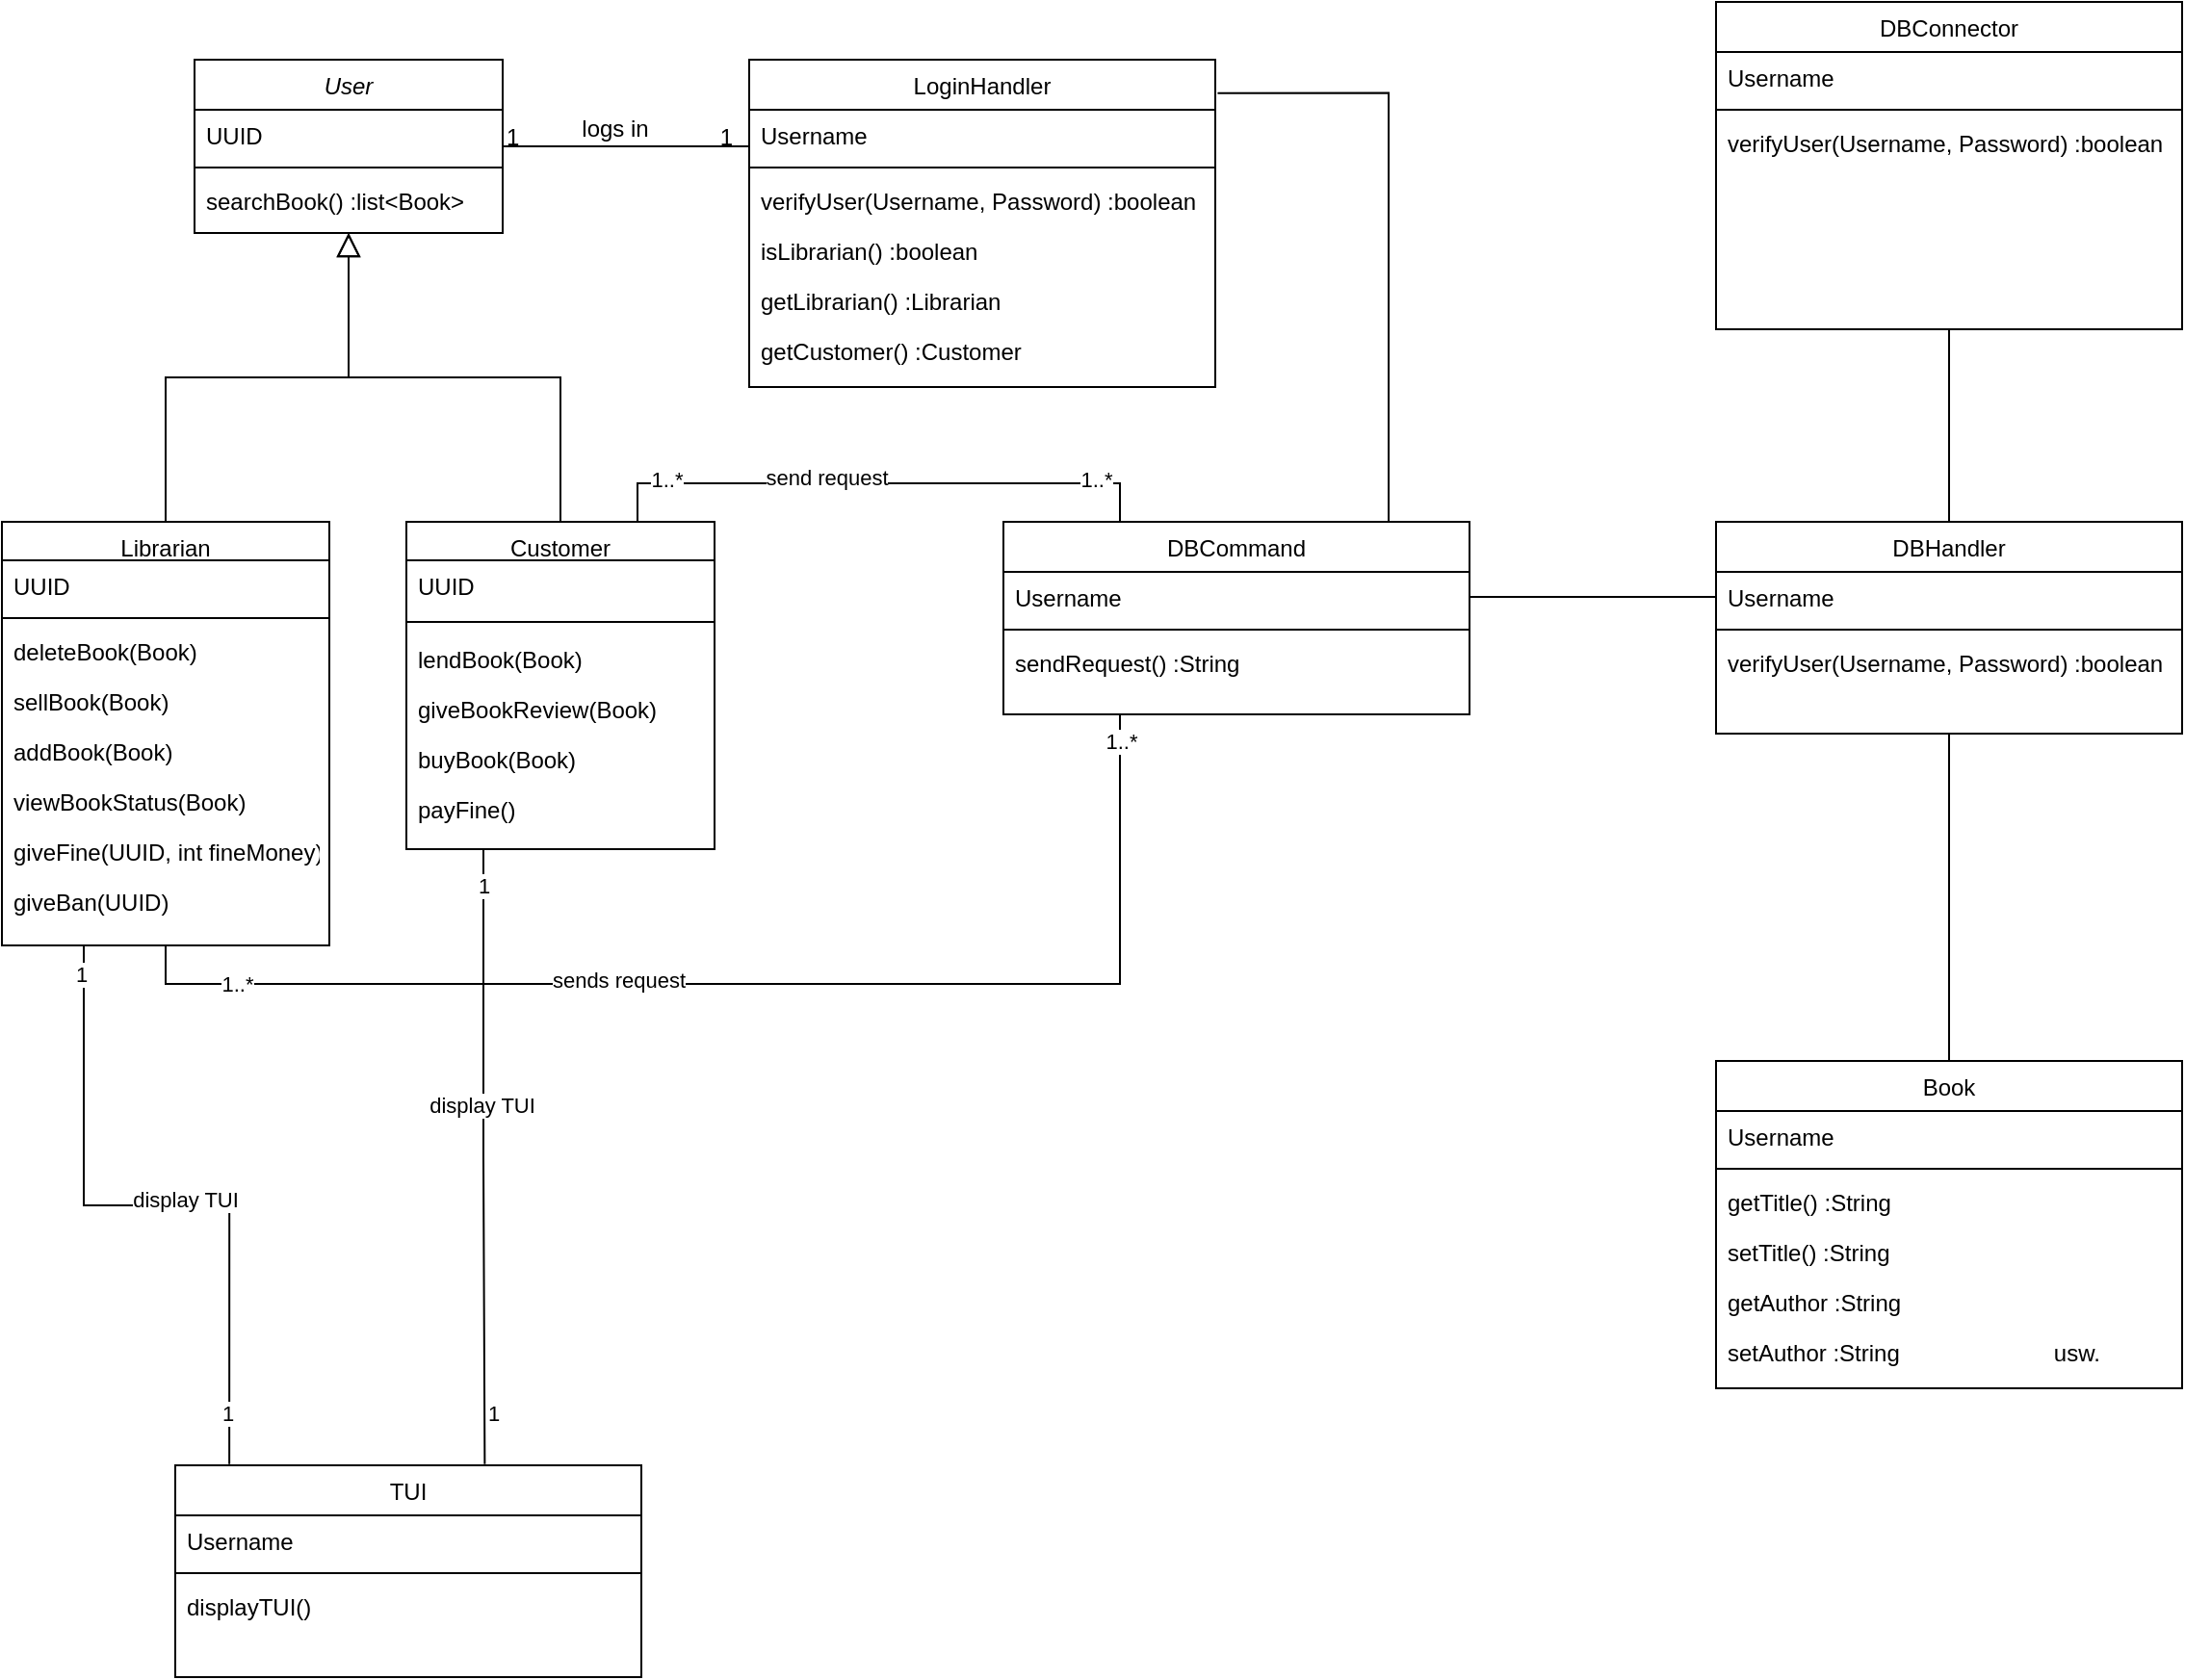 <mxfile version="17.4.0" type="device"><diagram id="C5RBs43oDa-KdzZeNtuy" name="Page-1"><mxGraphModel dx="1480" dy="759" grid="1" gridSize="10" guides="1" tooltips="1" connect="1" arrows="1" fold="1" page="1" pageScale="1" pageWidth="827" pageHeight="1169" math="0" shadow="0"><root><mxCell id="WIyWlLk6GJQsqaUBKTNV-0"/><mxCell id="WIyWlLk6GJQsqaUBKTNV-1" parent="WIyWlLk6GJQsqaUBKTNV-0"/><mxCell id="zkfFHV4jXpPFQw0GAbJ--0" value="User" style="swimlane;fontStyle=2;align=center;verticalAlign=top;childLayout=stackLayout;horizontal=1;startSize=26;horizontalStack=0;resizeParent=1;resizeLast=0;collapsible=1;marginBottom=0;rounded=0;shadow=0;strokeWidth=1;" parent="WIyWlLk6GJQsqaUBKTNV-1" vertex="1"><mxGeometry x="220" y="120" width="160" height="90" as="geometry"><mxRectangle x="230" y="140" width="160" height="26" as="alternateBounds"/></mxGeometry></mxCell><mxCell id="zkfFHV4jXpPFQw0GAbJ--1" value="UUID" style="text;align=left;verticalAlign=top;spacingLeft=4;spacingRight=4;overflow=hidden;rotatable=0;points=[[0,0.5],[1,0.5]];portConstraint=eastwest;" parent="zkfFHV4jXpPFQw0GAbJ--0" vertex="1"><mxGeometry y="26" width="160" height="26" as="geometry"/></mxCell><mxCell id="zkfFHV4jXpPFQw0GAbJ--4" value="" style="line;html=1;strokeWidth=1;align=left;verticalAlign=middle;spacingTop=-1;spacingLeft=3;spacingRight=3;rotatable=0;labelPosition=right;points=[];portConstraint=eastwest;" parent="zkfFHV4jXpPFQw0GAbJ--0" vertex="1"><mxGeometry y="52" width="160" height="8" as="geometry"/></mxCell><mxCell id="zkfFHV4jXpPFQw0GAbJ--5" value="searchBook() :list&lt;Book&gt;" style="text;align=left;verticalAlign=top;spacingLeft=4;spacingRight=4;overflow=hidden;rotatable=0;points=[[0,0.5],[1,0.5]];portConstraint=eastwest;" parent="zkfFHV4jXpPFQw0GAbJ--0" vertex="1"><mxGeometry y="60" width="160" height="26" as="geometry"/></mxCell><mxCell id="Px6QcsyBBogQcyI9De3M-22" style="edgeStyle=orthogonalEdgeStyle;rounded=0;orthogonalLoop=1;jettySize=auto;html=1;exitX=0.5;exitY=1;exitDx=0;exitDy=0;endArrow=none;endFill=0;entryX=0.25;entryY=1;entryDx=0;entryDy=0;" parent="WIyWlLk6GJQsqaUBKTNV-1" source="zkfFHV4jXpPFQw0GAbJ--6" target="Px6QcsyBBogQcyI9De3M-12" edge="1"><mxGeometry relative="1" as="geometry"><mxPoint x="700" y="530" as="targetPoint"/><Array as="points"><mxPoint x="205" y="600"/><mxPoint x="701" y="600"/></Array></mxGeometry></mxCell><mxCell id="Px6QcsyBBogQcyI9De3M-47" value="1..*" style="edgeLabel;html=1;align=center;verticalAlign=middle;resizable=0;points=[];" parent="Px6QcsyBBogQcyI9De3M-22" vertex="1" connectable="0"><mxGeometry x="-0.827" relative="1" as="geometry"><mxPoint as="offset"/></mxGeometry></mxCell><mxCell id="Px6QcsyBBogQcyI9De3M-48" value="1..*" style="edgeLabel;html=1;align=center;verticalAlign=middle;resizable=0;points=[];" parent="Px6QcsyBBogQcyI9De3M-22" vertex="1" connectable="0"><mxGeometry x="0.957" relative="1" as="geometry"><mxPoint as="offset"/></mxGeometry></mxCell><mxCell id="Px6QcsyBBogQcyI9De3M-51" value="sends request" style="edgeLabel;html=1;align=center;verticalAlign=middle;resizable=0;points=[];" parent="Px6QcsyBBogQcyI9De3M-22" vertex="1" connectable="0"><mxGeometry x="-0.223" y="2" relative="1" as="geometry"><mxPoint as="offset"/></mxGeometry></mxCell><mxCell id="Px6QcsyBBogQcyI9De3M-61" style="edgeStyle=orthogonalEdgeStyle;rounded=0;orthogonalLoop=1;jettySize=auto;html=1;exitX=0.25;exitY=1;exitDx=0;exitDy=0;entryX=0.116;entryY=-0.006;entryDx=0;entryDy=0;entryPerimeter=0;endArrow=none;endFill=0;" parent="WIyWlLk6GJQsqaUBKTNV-1" source="zkfFHV4jXpPFQw0GAbJ--6" target="Px6QcsyBBogQcyI9De3M-53" edge="1"><mxGeometry relative="1" as="geometry"/></mxCell><mxCell id="XAuvISmxJLbypWFBkBdN-2" value="1" style="edgeLabel;html=1;align=center;verticalAlign=middle;resizable=0;points=[];" vertex="1" connectable="0" parent="Px6QcsyBBogQcyI9De3M-61"><mxGeometry x="-0.916" y="-2" relative="1" as="geometry"><mxPoint as="offset"/></mxGeometry></mxCell><mxCell id="XAuvISmxJLbypWFBkBdN-3" value="1" style="edgeLabel;html=1;align=center;verticalAlign=middle;resizable=0;points=[];" vertex="1" connectable="0" parent="Px6QcsyBBogQcyI9De3M-61"><mxGeometry x="0.847" y="-1" relative="1" as="geometry"><mxPoint as="offset"/></mxGeometry></mxCell><mxCell id="XAuvISmxJLbypWFBkBdN-4" value="display TUI" style="edgeLabel;html=1;align=center;verticalAlign=middle;resizable=0;points=[];" vertex="1" connectable="0" parent="Px6QcsyBBogQcyI9De3M-61"><mxGeometry x="0.084" y="3" relative="1" as="geometry"><mxPoint as="offset"/></mxGeometry></mxCell><mxCell id="zkfFHV4jXpPFQw0GAbJ--6" value="Librarian" style="swimlane;fontStyle=0;align=center;verticalAlign=top;childLayout=stackLayout;horizontal=1;startSize=20;horizontalStack=0;resizeParent=1;resizeLast=0;collapsible=1;marginBottom=0;rounded=0;shadow=0;strokeWidth=1;" parent="WIyWlLk6GJQsqaUBKTNV-1" vertex="1"><mxGeometry x="120" y="360" width="170" height="220" as="geometry"><mxRectangle x="130" y="380" width="160" height="26" as="alternateBounds"/></mxGeometry></mxCell><mxCell id="zkfFHV4jXpPFQw0GAbJ--8" value="UUID" style="text;align=left;verticalAlign=top;spacingLeft=4;spacingRight=4;overflow=hidden;rotatable=0;points=[[0,0.5],[1,0.5]];portConstraint=eastwest;rounded=0;shadow=0;html=0;" parent="zkfFHV4jXpPFQw0GAbJ--6" vertex="1"><mxGeometry y="20" width="170" height="26" as="geometry"/></mxCell><mxCell id="zkfFHV4jXpPFQw0GAbJ--9" value="" style="line;html=1;strokeWidth=1;align=left;verticalAlign=middle;spacingTop=-1;spacingLeft=3;spacingRight=3;rotatable=0;labelPosition=right;points=[];portConstraint=eastwest;" parent="zkfFHV4jXpPFQw0GAbJ--6" vertex="1"><mxGeometry y="46" width="170" height="8" as="geometry"/></mxCell><mxCell id="zkfFHV4jXpPFQw0GAbJ--10" value="deleteBook(Book) " style="text;align=left;verticalAlign=top;spacingLeft=4;spacingRight=4;overflow=hidden;rotatable=0;points=[[0,0.5],[1,0.5]];portConstraint=eastwest;fontStyle=0" parent="zkfFHV4jXpPFQw0GAbJ--6" vertex="1"><mxGeometry y="54" width="170" height="26" as="geometry"/></mxCell><mxCell id="zkfFHV4jXpPFQw0GAbJ--11" value="sellBook(Book)" style="text;align=left;verticalAlign=top;spacingLeft=4;spacingRight=4;overflow=hidden;rotatable=0;points=[[0,0.5],[1,0.5]];portConstraint=eastwest;" parent="zkfFHV4jXpPFQw0GAbJ--6" vertex="1"><mxGeometry y="80" width="170" height="26" as="geometry"/></mxCell><mxCell id="Px6QcsyBBogQcyI9De3M-0" value="addBook(Book)" style="text;align=left;verticalAlign=top;spacingLeft=4;spacingRight=4;overflow=hidden;rotatable=0;points=[[0,0.5],[1,0.5]];portConstraint=eastwest;" parent="zkfFHV4jXpPFQw0GAbJ--6" vertex="1"><mxGeometry y="106" width="170" height="26" as="geometry"/></mxCell><mxCell id="Px6QcsyBBogQcyI9De3M-1" value="viewBookStatus(Book)" style="text;align=left;verticalAlign=top;spacingLeft=4;spacingRight=4;overflow=hidden;rotatable=0;points=[[0,0.5],[1,0.5]];portConstraint=eastwest;" parent="zkfFHV4jXpPFQw0GAbJ--6" vertex="1"><mxGeometry y="132" width="170" height="26" as="geometry"/></mxCell><mxCell id="Px6QcsyBBogQcyI9De3M-3" value="giveFine(UUID, int fineMoney)" style="text;align=left;verticalAlign=top;spacingLeft=4;spacingRight=4;overflow=hidden;rotatable=0;points=[[0,0.5],[1,0.5]];portConstraint=eastwest;" parent="zkfFHV4jXpPFQw0GAbJ--6" vertex="1"><mxGeometry y="158" width="170" height="26" as="geometry"/></mxCell><mxCell id="Px6QcsyBBogQcyI9De3M-2" value="giveBan(UUID)" style="text;align=left;verticalAlign=top;spacingLeft=4;spacingRight=4;overflow=hidden;rotatable=0;points=[[0,0.5],[1,0.5]];portConstraint=eastwest;" parent="zkfFHV4jXpPFQw0GAbJ--6" vertex="1"><mxGeometry y="184" width="170" height="26" as="geometry"/></mxCell><mxCell id="zkfFHV4jXpPFQw0GAbJ--12" value="" style="endArrow=block;endSize=10;endFill=0;shadow=0;strokeWidth=1;rounded=0;edgeStyle=elbowEdgeStyle;elbow=vertical;" parent="WIyWlLk6GJQsqaUBKTNV-1" source="zkfFHV4jXpPFQw0GAbJ--6" target="zkfFHV4jXpPFQw0GAbJ--0" edge="1"><mxGeometry width="160" relative="1" as="geometry"><mxPoint x="200" y="203" as="sourcePoint"/><mxPoint x="200" y="203" as="targetPoint"/><Array as="points"><mxPoint x="205" y="285"/></Array></mxGeometry></mxCell><mxCell id="Px6QcsyBBogQcyI9De3M-21" style="edgeStyle=orthogonalEdgeStyle;rounded=0;orthogonalLoop=1;jettySize=auto;html=1;exitX=0.75;exitY=0;exitDx=0;exitDy=0;entryX=0.25;entryY=0;entryDx=0;entryDy=0;endArrow=none;endFill=0;" parent="WIyWlLk6GJQsqaUBKTNV-1" source="zkfFHV4jXpPFQw0GAbJ--13" target="Px6QcsyBBogQcyI9De3M-12" edge="1"><mxGeometry relative="1" as="geometry"/></mxCell><mxCell id="Px6QcsyBBogQcyI9De3M-49" value="1..*" style="edgeLabel;html=1;align=center;verticalAlign=middle;resizable=0;points=[];" parent="Px6QcsyBBogQcyI9De3M-21" vertex="1" connectable="0"><mxGeometry x="-0.762" y="2" relative="1" as="geometry"><mxPoint as="offset"/></mxGeometry></mxCell><mxCell id="Px6QcsyBBogQcyI9De3M-50" value="1..*" style="edgeLabel;html=1;align=center;verticalAlign=middle;resizable=0;points=[];" parent="Px6QcsyBBogQcyI9De3M-21" vertex="1" connectable="0"><mxGeometry x="0.773" y="2" relative="1" as="geometry"><mxPoint as="offset"/></mxGeometry></mxCell><mxCell id="Px6QcsyBBogQcyI9De3M-52" value="send request" style="edgeLabel;html=1;align=center;verticalAlign=middle;resizable=0;points=[];" parent="Px6QcsyBBogQcyI9De3M-21" vertex="1" connectable="0"><mxGeometry x="-0.19" y="3" relative="1" as="geometry"><mxPoint as="offset"/></mxGeometry></mxCell><mxCell id="Px6QcsyBBogQcyI9De3M-60" style="edgeStyle=orthogonalEdgeStyle;rounded=0;orthogonalLoop=1;jettySize=auto;html=1;exitX=0.25;exitY=1;exitDx=0;exitDy=0;entryX=0.664;entryY=-0.006;entryDx=0;entryDy=0;entryPerimeter=0;endArrow=none;endFill=0;" parent="WIyWlLk6GJQsqaUBKTNV-1" source="zkfFHV4jXpPFQw0GAbJ--13" target="Px6QcsyBBogQcyI9De3M-53" edge="1"><mxGeometry relative="1" as="geometry"/></mxCell><mxCell id="XAuvISmxJLbypWFBkBdN-0" value="1" style="edgeLabel;html=1;align=center;verticalAlign=middle;resizable=0;points=[];" vertex="1" connectable="0" parent="Px6QcsyBBogQcyI9De3M-60"><mxGeometry x="-0.883" relative="1" as="geometry"><mxPoint as="offset"/></mxGeometry></mxCell><mxCell id="XAuvISmxJLbypWFBkBdN-1" value="1" style="edgeLabel;html=1;align=center;verticalAlign=middle;resizable=0;points=[];" vertex="1" connectable="0" parent="Px6QcsyBBogQcyI9De3M-60"><mxGeometry x="0.838" y="4" relative="1" as="geometry"><mxPoint y="-1" as="offset"/></mxGeometry></mxCell><mxCell id="XAuvISmxJLbypWFBkBdN-5" value="display TUI" style="edgeLabel;html=1;align=center;verticalAlign=middle;resizable=0;points=[];" vertex="1" connectable="0" parent="Px6QcsyBBogQcyI9De3M-60"><mxGeometry x="-0.169" y="-1" relative="1" as="geometry"><mxPoint as="offset"/></mxGeometry></mxCell><mxCell id="zkfFHV4jXpPFQw0GAbJ--13" value="Customer" style="swimlane;fontStyle=0;align=center;verticalAlign=top;childLayout=stackLayout;horizontal=1;startSize=20;horizontalStack=0;resizeParent=1;resizeLast=0;collapsible=1;marginBottom=0;rounded=0;shadow=0;strokeWidth=1;" parent="WIyWlLk6GJQsqaUBKTNV-1" vertex="1"><mxGeometry x="330" y="360" width="160" height="170" as="geometry"><mxRectangle x="340" y="380" width="170" height="26" as="alternateBounds"/></mxGeometry></mxCell><mxCell id="Px6QcsyBBogQcyI9De3M-9" value="UUID" style="text;align=left;verticalAlign=top;spacingLeft=4;spacingRight=4;overflow=hidden;rotatable=0;points=[[0,0.5],[1,0.5]];portConstraint=eastwest;rounded=0;shadow=0;html=0;" parent="zkfFHV4jXpPFQw0GAbJ--13" vertex="1"><mxGeometry y="20" width="160" height="26" as="geometry"/></mxCell><mxCell id="Px6QcsyBBogQcyI9De3M-8" value="" style="line;html=1;strokeWidth=1;align=left;verticalAlign=middle;spacingTop=-1;spacingLeft=3;spacingRight=3;rotatable=0;labelPosition=right;points=[];portConstraint=eastwest;" parent="zkfFHV4jXpPFQw0GAbJ--13" vertex="1"><mxGeometry y="46" width="160" height="12" as="geometry"/></mxCell><mxCell id="Px6QcsyBBogQcyI9De3M-4" value="lendBook(Book)" style="text;align=left;verticalAlign=top;spacingLeft=4;spacingRight=4;overflow=hidden;rotatable=0;points=[[0,0.5],[1,0.5]];portConstraint=eastwest;" parent="zkfFHV4jXpPFQw0GAbJ--13" vertex="1"><mxGeometry y="58" width="160" height="26" as="geometry"/></mxCell><mxCell id="Px6QcsyBBogQcyI9De3M-5" value="giveBookReview(Book)" style="text;align=left;verticalAlign=top;spacingLeft=4;spacingRight=4;overflow=hidden;rotatable=0;points=[[0,0.5],[1,0.5]];portConstraint=eastwest;" parent="zkfFHV4jXpPFQw0GAbJ--13" vertex="1"><mxGeometry y="84" width="160" height="26" as="geometry"/></mxCell><mxCell id="Px6QcsyBBogQcyI9De3M-6" value="buyBook(Book)" style="text;align=left;verticalAlign=top;spacingLeft=4;spacingRight=4;overflow=hidden;rotatable=0;points=[[0,0.5],[1,0.5]];portConstraint=eastwest;" parent="zkfFHV4jXpPFQw0GAbJ--13" vertex="1"><mxGeometry y="110" width="160" height="26" as="geometry"/></mxCell><mxCell id="Px6QcsyBBogQcyI9De3M-7" value="payFine()" style="text;align=left;verticalAlign=top;spacingLeft=4;spacingRight=4;overflow=hidden;rotatable=0;points=[[0,0.5],[1,0.5]];portConstraint=eastwest;" parent="zkfFHV4jXpPFQw0GAbJ--13" vertex="1"><mxGeometry y="136" width="160" height="26" as="geometry"/></mxCell><mxCell id="zkfFHV4jXpPFQw0GAbJ--16" value="" style="endArrow=block;endSize=10;endFill=0;shadow=0;strokeWidth=1;rounded=0;edgeStyle=elbowEdgeStyle;elbow=vertical;" parent="WIyWlLk6GJQsqaUBKTNV-1" source="zkfFHV4jXpPFQw0GAbJ--13" target="zkfFHV4jXpPFQw0GAbJ--0" edge="1"><mxGeometry width="160" relative="1" as="geometry"><mxPoint x="210" y="373" as="sourcePoint"/><mxPoint x="310" y="271" as="targetPoint"/></mxGeometry></mxCell><mxCell id="Px6QcsyBBogQcyI9De3M-19" style="edgeStyle=orthogonalEdgeStyle;rounded=0;orthogonalLoop=1;jettySize=auto;html=1;exitX=1.005;exitY=0.102;exitDx=0;exitDy=0;endArrow=none;endFill=0;exitPerimeter=0;" parent="WIyWlLk6GJQsqaUBKTNV-1" source="zkfFHV4jXpPFQw0GAbJ--17" edge="1"><mxGeometry relative="1" as="geometry"><mxPoint x="840" y="350" as="targetPoint"/><Array as="points"><mxPoint x="840" y="137"/><mxPoint x="840" y="360"/></Array></mxGeometry></mxCell><mxCell id="zkfFHV4jXpPFQw0GAbJ--17" value="LoginHandler" style="swimlane;fontStyle=0;align=center;verticalAlign=top;childLayout=stackLayout;horizontal=1;startSize=26;horizontalStack=0;resizeParent=1;resizeLast=0;collapsible=1;marginBottom=0;rounded=0;shadow=0;strokeWidth=1;" parent="WIyWlLk6GJQsqaUBKTNV-1" vertex="1"><mxGeometry x="508" y="120" width="242" height="170" as="geometry"><mxRectangle x="550" y="140" width="160" height="26" as="alternateBounds"/></mxGeometry></mxCell><mxCell id="zkfFHV4jXpPFQw0GAbJ--19" value="Username" style="text;align=left;verticalAlign=top;spacingLeft=4;spacingRight=4;overflow=hidden;rotatable=0;points=[[0,0.5],[1,0.5]];portConstraint=eastwest;rounded=0;shadow=0;html=0;" parent="zkfFHV4jXpPFQw0GAbJ--17" vertex="1"><mxGeometry y="26" width="242" height="26" as="geometry"/></mxCell><mxCell id="zkfFHV4jXpPFQw0GAbJ--23" value="" style="line;html=1;strokeWidth=1;align=left;verticalAlign=middle;spacingTop=-1;spacingLeft=3;spacingRight=3;rotatable=0;labelPosition=right;points=[];portConstraint=eastwest;" parent="zkfFHV4jXpPFQw0GAbJ--17" vertex="1"><mxGeometry y="52" width="242" height="8" as="geometry"/></mxCell><mxCell id="zkfFHV4jXpPFQw0GAbJ--24" value="verifyUser(Username, Password) :boolean" style="text;align=left;verticalAlign=top;spacingLeft=4;spacingRight=4;overflow=hidden;rotatable=0;points=[[0,0.5],[1,0.5]];portConstraint=eastwest;" parent="zkfFHV4jXpPFQw0GAbJ--17" vertex="1"><mxGeometry y="60" width="242" height="26" as="geometry"/></mxCell><mxCell id="zkfFHV4jXpPFQw0GAbJ--25" value="isLibrarian() :boolean" style="text;align=left;verticalAlign=top;spacingLeft=4;spacingRight=4;overflow=hidden;rotatable=0;points=[[0,0.5],[1,0.5]];portConstraint=eastwest;" parent="zkfFHV4jXpPFQw0GAbJ--17" vertex="1"><mxGeometry y="86" width="242" height="26" as="geometry"/></mxCell><mxCell id="Px6QcsyBBogQcyI9De3M-10" value="getLibrarian() :Librarian" style="text;align=left;verticalAlign=top;spacingLeft=4;spacingRight=4;overflow=hidden;rotatable=0;points=[[0,0.5],[1,0.5]];portConstraint=eastwest;" parent="zkfFHV4jXpPFQw0GAbJ--17" vertex="1"><mxGeometry y="112" width="242" height="26" as="geometry"/></mxCell><mxCell id="Px6QcsyBBogQcyI9De3M-11" value="getCustomer() :Customer" style="text;align=left;verticalAlign=top;spacingLeft=4;spacingRight=4;overflow=hidden;rotatable=0;points=[[0,0.5],[1,0.5]];portConstraint=eastwest;" parent="zkfFHV4jXpPFQw0GAbJ--17" vertex="1"><mxGeometry y="138" width="242" height="26" as="geometry"/></mxCell><mxCell id="zkfFHV4jXpPFQw0GAbJ--26" value="" style="endArrow=none;shadow=0;strokeWidth=1;rounded=0;endFill=0;edgeStyle=elbowEdgeStyle;elbow=vertical;" parent="WIyWlLk6GJQsqaUBKTNV-1" source="zkfFHV4jXpPFQw0GAbJ--0" target="zkfFHV4jXpPFQw0GAbJ--17" edge="1"><mxGeometry x="0.5" y="41" relative="1" as="geometry"><mxPoint x="380" y="192" as="sourcePoint"/><mxPoint x="540" y="192" as="targetPoint"/><mxPoint x="-40" y="32" as="offset"/></mxGeometry></mxCell><mxCell id="zkfFHV4jXpPFQw0GAbJ--27" value="1" style="resizable=0;align=left;verticalAlign=bottom;labelBackgroundColor=none;fontSize=12;" parent="zkfFHV4jXpPFQw0GAbJ--26" connectable="0" vertex="1"><mxGeometry x="-1" relative="1" as="geometry"><mxPoint y="4" as="offset"/></mxGeometry></mxCell><mxCell id="zkfFHV4jXpPFQw0GAbJ--28" value="1" style="resizable=0;align=right;verticalAlign=bottom;labelBackgroundColor=none;fontSize=12;" parent="zkfFHV4jXpPFQw0GAbJ--26" connectable="0" vertex="1"><mxGeometry x="1" relative="1" as="geometry"><mxPoint x="-7" y="4" as="offset"/></mxGeometry></mxCell><mxCell id="zkfFHV4jXpPFQw0GAbJ--29" value="logs in" style="text;html=1;resizable=0;points=[];;align=center;verticalAlign=middle;labelBackgroundColor=none;rounded=0;shadow=0;strokeWidth=1;fontSize=12;" parent="zkfFHV4jXpPFQw0GAbJ--26" vertex="1" connectable="0"><mxGeometry x="0.5" y="49" relative="1" as="geometry"><mxPoint x="-38" y="40" as="offset"/></mxGeometry></mxCell><mxCell id="Px6QcsyBBogQcyI9De3M-12" value="DBCommand" style="swimlane;fontStyle=0;align=center;verticalAlign=top;childLayout=stackLayout;horizontal=1;startSize=26;horizontalStack=0;resizeParent=1;resizeLast=0;collapsible=1;marginBottom=0;rounded=0;shadow=0;strokeWidth=1;" parent="WIyWlLk6GJQsqaUBKTNV-1" vertex="1"><mxGeometry x="640" y="360" width="242" height="100" as="geometry"><mxRectangle x="550" y="140" width="160" height="26" as="alternateBounds"/></mxGeometry></mxCell><mxCell id="Px6QcsyBBogQcyI9De3M-13" value="Username" style="text;align=left;verticalAlign=top;spacingLeft=4;spacingRight=4;overflow=hidden;rotatable=0;points=[[0,0.5],[1,0.5]];portConstraint=eastwest;rounded=0;shadow=0;html=0;" parent="Px6QcsyBBogQcyI9De3M-12" vertex="1"><mxGeometry y="26" width="242" height="26" as="geometry"/></mxCell><mxCell id="Px6QcsyBBogQcyI9De3M-14" value="" style="line;html=1;strokeWidth=1;align=left;verticalAlign=middle;spacingTop=-1;spacingLeft=3;spacingRight=3;rotatable=0;labelPosition=right;points=[];portConstraint=eastwest;" parent="Px6QcsyBBogQcyI9De3M-12" vertex="1"><mxGeometry y="52" width="242" height="8" as="geometry"/></mxCell><mxCell id="Px6QcsyBBogQcyI9De3M-16" value="sendRequest() :String" style="text;align=left;verticalAlign=top;spacingLeft=4;spacingRight=4;overflow=hidden;rotatable=0;points=[[0,0.5],[1,0.5]];portConstraint=eastwest;" parent="Px6QcsyBBogQcyI9De3M-12" vertex="1"><mxGeometry y="60" width="242" height="26" as="geometry"/></mxCell><mxCell id="Px6QcsyBBogQcyI9De3M-46" style="edgeStyle=orthogonalEdgeStyle;rounded=0;orthogonalLoop=1;jettySize=auto;html=1;exitX=0.5;exitY=1;exitDx=0;exitDy=0;entryX=0.5;entryY=0;entryDx=0;entryDy=0;endArrow=none;endFill=0;" parent="WIyWlLk6GJQsqaUBKTNV-1" source="Px6QcsyBBogQcyI9De3M-23" target="Px6QcsyBBogQcyI9De3M-37" edge="1"><mxGeometry relative="1" as="geometry"/></mxCell><mxCell id="Px6QcsyBBogQcyI9De3M-23" value="DBHandler" style="swimlane;fontStyle=0;align=center;verticalAlign=top;childLayout=stackLayout;horizontal=1;startSize=26;horizontalStack=0;resizeParent=1;resizeLast=0;collapsible=1;marginBottom=0;rounded=0;shadow=0;strokeWidth=1;" parent="WIyWlLk6GJQsqaUBKTNV-1" vertex="1"><mxGeometry x="1010" y="360" width="242" height="110" as="geometry"><mxRectangle x="550" y="140" width="160" height="26" as="alternateBounds"/></mxGeometry></mxCell><mxCell id="Px6QcsyBBogQcyI9De3M-24" value="Username" style="text;align=left;verticalAlign=top;spacingLeft=4;spacingRight=4;overflow=hidden;rotatable=0;points=[[0,0.5],[1,0.5]];portConstraint=eastwest;rounded=0;shadow=0;html=0;" parent="Px6QcsyBBogQcyI9De3M-23" vertex="1"><mxGeometry y="26" width="242" height="26" as="geometry"/></mxCell><mxCell id="Px6QcsyBBogQcyI9De3M-25" value="" style="line;html=1;strokeWidth=1;align=left;verticalAlign=middle;spacingTop=-1;spacingLeft=3;spacingRight=3;rotatable=0;labelPosition=right;points=[];portConstraint=eastwest;" parent="Px6QcsyBBogQcyI9De3M-23" vertex="1"><mxGeometry y="52" width="242" height="8" as="geometry"/></mxCell><mxCell id="Px6QcsyBBogQcyI9De3M-26" value="verifyUser(Username, Password) :boolean" style="text;align=left;verticalAlign=top;spacingLeft=4;spacingRight=4;overflow=hidden;rotatable=0;points=[[0,0.5],[1,0.5]];portConstraint=eastwest;" parent="Px6QcsyBBogQcyI9De3M-23" vertex="1"><mxGeometry y="60" width="242" height="26" as="geometry"/></mxCell><mxCell id="Px6QcsyBBogQcyI9De3M-45" style="edgeStyle=orthogonalEdgeStyle;rounded=0;orthogonalLoop=1;jettySize=auto;html=1;exitX=0.5;exitY=1;exitDx=0;exitDy=0;endArrow=none;endFill=0;" parent="WIyWlLk6GJQsqaUBKTNV-1" source="Px6QcsyBBogQcyI9De3M-30" target="Px6QcsyBBogQcyI9De3M-23" edge="1"><mxGeometry relative="1" as="geometry"/></mxCell><mxCell id="Px6QcsyBBogQcyI9De3M-30" value="DBConnector" style="swimlane;fontStyle=0;align=center;verticalAlign=top;childLayout=stackLayout;horizontal=1;startSize=26;horizontalStack=0;resizeParent=1;resizeLast=0;collapsible=1;marginBottom=0;rounded=0;shadow=0;strokeWidth=1;" parent="WIyWlLk6GJQsqaUBKTNV-1" vertex="1"><mxGeometry x="1010" y="90" width="242" height="170" as="geometry"><mxRectangle x="550" y="140" width="160" height="26" as="alternateBounds"/></mxGeometry></mxCell><mxCell id="Px6QcsyBBogQcyI9De3M-31" value="Username" style="text;align=left;verticalAlign=top;spacingLeft=4;spacingRight=4;overflow=hidden;rotatable=0;points=[[0,0.5],[1,0.5]];portConstraint=eastwest;rounded=0;shadow=0;html=0;" parent="Px6QcsyBBogQcyI9De3M-30" vertex="1"><mxGeometry y="26" width="242" height="26" as="geometry"/></mxCell><mxCell id="Px6QcsyBBogQcyI9De3M-32" value="" style="line;html=1;strokeWidth=1;align=left;verticalAlign=middle;spacingTop=-1;spacingLeft=3;spacingRight=3;rotatable=0;labelPosition=right;points=[];portConstraint=eastwest;" parent="Px6QcsyBBogQcyI9De3M-30" vertex="1"><mxGeometry y="52" width="242" height="8" as="geometry"/></mxCell><mxCell id="Px6QcsyBBogQcyI9De3M-33" value="verifyUser(Username, Password) :boolean" style="text;align=left;verticalAlign=top;spacingLeft=4;spacingRight=4;overflow=hidden;rotatable=0;points=[[0,0.5],[1,0.5]];portConstraint=eastwest;" parent="Px6QcsyBBogQcyI9De3M-30" vertex="1"><mxGeometry y="60" width="242" height="26" as="geometry"/></mxCell><mxCell id="Px6QcsyBBogQcyI9De3M-37" value="Book" style="swimlane;fontStyle=0;align=center;verticalAlign=top;childLayout=stackLayout;horizontal=1;startSize=26;horizontalStack=0;resizeParent=1;resizeLast=0;collapsible=1;marginBottom=0;rounded=0;shadow=0;strokeWidth=1;" parent="WIyWlLk6GJQsqaUBKTNV-1" vertex="1"><mxGeometry x="1010" y="640" width="242" height="170" as="geometry"><mxRectangle x="550" y="140" width="160" height="26" as="alternateBounds"/></mxGeometry></mxCell><mxCell id="Px6QcsyBBogQcyI9De3M-38" value="Username" style="text;align=left;verticalAlign=top;spacingLeft=4;spacingRight=4;overflow=hidden;rotatable=0;points=[[0,0.5],[1,0.5]];portConstraint=eastwest;rounded=0;shadow=0;html=0;" parent="Px6QcsyBBogQcyI9De3M-37" vertex="1"><mxGeometry y="26" width="242" height="26" as="geometry"/></mxCell><mxCell id="Px6QcsyBBogQcyI9De3M-39" value="" style="line;html=1;strokeWidth=1;align=left;verticalAlign=middle;spacingTop=-1;spacingLeft=3;spacingRight=3;rotatable=0;labelPosition=right;points=[];portConstraint=eastwest;" parent="Px6QcsyBBogQcyI9De3M-37" vertex="1"><mxGeometry y="52" width="242" height="8" as="geometry"/></mxCell><mxCell id="Px6QcsyBBogQcyI9De3M-40" value="getTitle() :String" style="text;align=left;verticalAlign=top;spacingLeft=4;spacingRight=4;overflow=hidden;rotatable=0;points=[[0,0.5],[1,0.5]];portConstraint=eastwest;" parent="Px6QcsyBBogQcyI9De3M-37" vertex="1"><mxGeometry y="60" width="242" height="26" as="geometry"/></mxCell><mxCell id="Px6QcsyBBogQcyI9De3M-41" value="setTitle() :String" style="text;align=left;verticalAlign=top;spacingLeft=4;spacingRight=4;overflow=hidden;rotatable=0;points=[[0,0.5],[1,0.5]];portConstraint=eastwest;" parent="Px6QcsyBBogQcyI9De3M-37" vertex="1"><mxGeometry y="86" width="242" height="26" as="geometry"/></mxCell><mxCell id="Px6QcsyBBogQcyI9De3M-42" value="getAuthor :String" style="text;align=left;verticalAlign=top;spacingLeft=4;spacingRight=4;overflow=hidden;rotatable=0;points=[[0,0.5],[1,0.5]];portConstraint=eastwest;" parent="Px6QcsyBBogQcyI9De3M-37" vertex="1"><mxGeometry y="112" width="242" height="26" as="geometry"/></mxCell><mxCell id="Px6QcsyBBogQcyI9De3M-43" value="setAuthor :String                        usw." style="text;align=left;verticalAlign=top;spacingLeft=4;spacingRight=4;overflow=hidden;rotatable=0;points=[[0,0.5],[1,0.5]];portConstraint=eastwest;" parent="Px6QcsyBBogQcyI9De3M-37" vertex="1"><mxGeometry y="138" width="242" height="26" as="geometry"/></mxCell><mxCell id="Px6QcsyBBogQcyI9De3M-44" style="edgeStyle=orthogonalEdgeStyle;rounded=0;orthogonalLoop=1;jettySize=auto;html=1;exitX=1;exitY=0.5;exitDx=0;exitDy=0;endArrow=none;endFill=0;" parent="WIyWlLk6GJQsqaUBKTNV-1" source="Px6QcsyBBogQcyI9De3M-13" target="Px6QcsyBBogQcyI9De3M-24" edge="1"><mxGeometry relative="1" as="geometry"/></mxCell><mxCell id="Px6QcsyBBogQcyI9De3M-53" value="TUI" style="swimlane;fontStyle=0;align=center;verticalAlign=top;childLayout=stackLayout;horizontal=1;startSize=26;horizontalStack=0;resizeParent=1;resizeLast=0;collapsible=1;marginBottom=0;rounded=0;shadow=0;strokeWidth=1;" parent="WIyWlLk6GJQsqaUBKTNV-1" vertex="1"><mxGeometry x="210" y="850" width="242" height="110" as="geometry"><mxRectangle x="550" y="140" width="160" height="26" as="alternateBounds"/></mxGeometry></mxCell><mxCell id="Px6QcsyBBogQcyI9De3M-54" value="Username" style="text;align=left;verticalAlign=top;spacingLeft=4;spacingRight=4;overflow=hidden;rotatable=0;points=[[0,0.5],[1,0.5]];portConstraint=eastwest;rounded=0;shadow=0;html=0;" parent="Px6QcsyBBogQcyI9De3M-53" vertex="1"><mxGeometry y="26" width="242" height="26" as="geometry"/></mxCell><mxCell id="Px6QcsyBBogQcyI9De3M-55" value="" style="line;html=1;strokeWidth=1;align=left;verticalAlign=middle;spacingTop=-1;spacingLeft=3;spacingRight=3;rotatable=0;labelPosition=right;points=[];portConstraint=eastwest;" parent="Px6QcsyBBogQcyI9De3M-53" vertex="1"><mxGeometry y="52" width="242" height="8" as="geometry"/></mxCell><mxCell id="Px6QcsyBBogQcyI9De3M-56" value="displayTUI()" style="text;align=left;verticalAlign=top;spacingLeft=4;spacingRight=4;overflow=hidden;rotatable=0;points=[[0,0.5],[1,0.5]];portConstraint=eastwest;" parent="Px6QcsyBBogQcyI9De3M-53" vertex="1"><mxGeometry y="60" width="242" height="26" as="geometry"/></mxCell></root></mxGraphModel></diagram></mxfile>